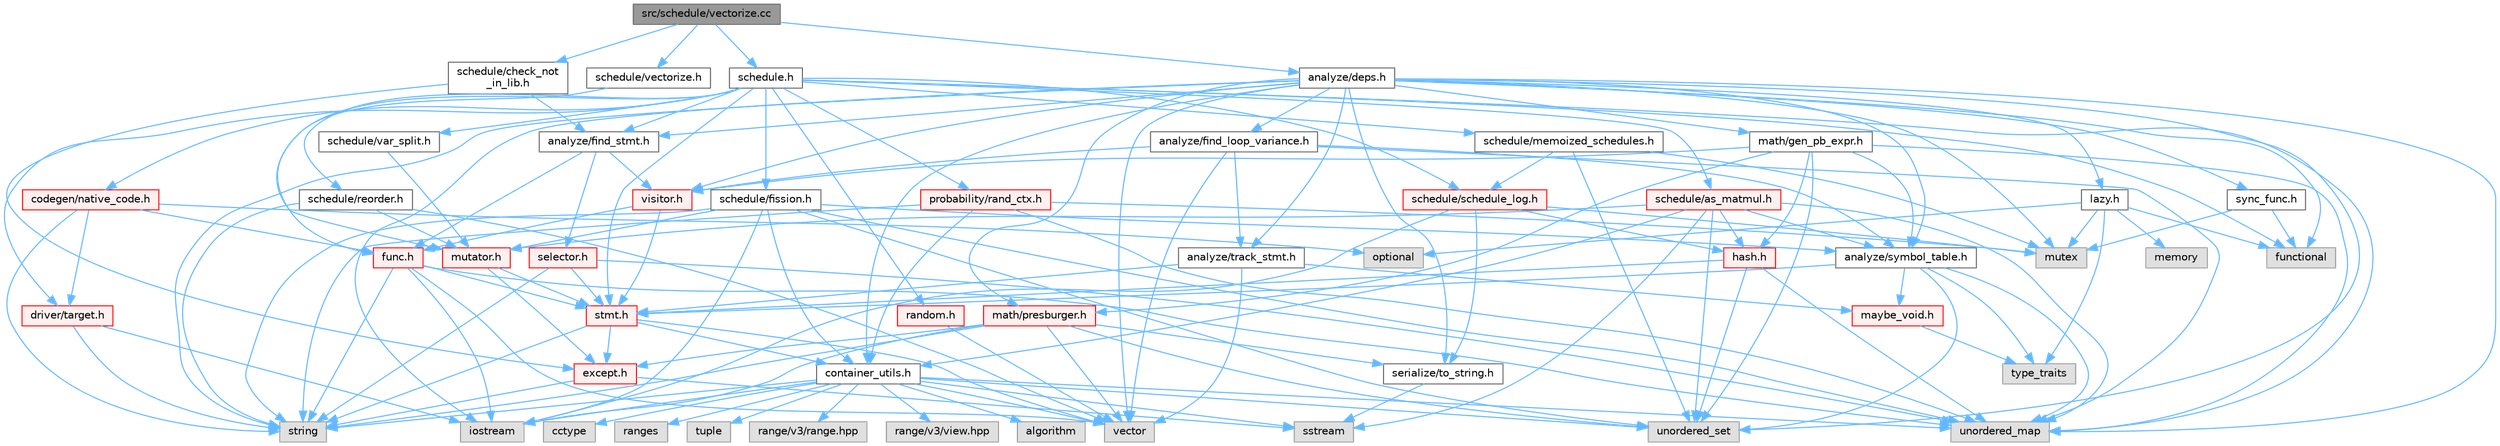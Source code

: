 digraph "src/schedule/vectorize.cc"
{
 // LATEX_PDF_SIZE
  bgcolor="transparent";
  edge [fontname=Helvetica,fontsize=10,labelfontname=Helvetica,labelfontsize=10];
  node [fontname=Helvetica,fontsize=10,shape=box,height=0.2,width=0.4];
  Node1 [label="src/schedule/vectorize.cc",height=0.2,width=0.4,color="gray40", fillcolor="grey60", style="filled", fontcolor="black",tooltip=" "];
  Node1 -> Node2 [color="steelblue1",style="solid"];
  Node2 [label="analyze/deps.h",height=0.2,width=0.4,color="grey40", fillcolor="white", style="filled",URL="$deps_8h.html",tooltip=" "];
  Node2 -> Node3 [color="steelblue1",style="solid"];
  Node3 [label="functional",height=0.2,width=0.4,color="grey60", fillcolor="#E0E0E0", style="filled",tooltip=" "];
  Node2 -> Node4 [color="steelblue1",style="solid"];
  Node4 [label="iostream",height=0.2,width=0.4,color="grey60", fillcolor="#E0E0E0", style="filled",tooltip=" "];
  Node2 -> Node5 [color="steelblue1",style="solid"];
  Node5 [label="mutex",height=0.2,width=0.4,color="grey60", fillcolor="#E0E0E0", style="filled",tooltip=" "];
  Node2 -> Node6 [color="steelblue1",style="solid"];
  Node6 [label="string",height=0.2,width=0.4,color="grey60", fillcolor="#E0E0E0", style="filled",tooltip=" "];
  Node2 -> Node7 [color="steelblue1",style="solid"];
  Node7 [label="unordered_map",height=0.2,width=0.4,color="grey60", fillcolor="#E0E0E0", style="filled",tooltip=" "];
  Node2 -> Node8 [color="steelblue1",style="solid"];
  Node8 [label="unordered_set",height=0.2,width=0.4,color="grey60", fillcolor="#E0E0E0", style="filled",tooltip=" "];
  Node2 -> Node9 [color="steelblue1",style="solid"];
  Node9 [label="vector",height=0.2,width=0.4,color="grey60", fillcolor="#E0E0E0", style="filled",tooltip=" "];
  Node2 -> Node10 [color="steelblue1",style="solid"];
  Node10 [label="analyze/find_loop_variance.h",height=0.2,width=0.4,color="grey40", fillcolor="white", style="filled",URL="$find__loop__variance_8h.html",tooltip=" "];
  Node10 -> Node7 [color="steelblue1",style="solid"];
  Node10 -> Node9 [color="steelblue1",style="solid"];
  Node10 -> Node11 [color="steelblue1",style="solid"];
  Node11 [label="analyze/symbol_table.h",height=0.2,width=0.4,color="grey40", fillcolor="white", style="filled",URL="$symbol__table_8h.html",tooltip=" "];
  Node11 -> Node12 [color="steelblue1",style="solid"];
  Node12 [label="type_traits",height=0.2,width=0.4,color="grey60", fillcolor="#E0E0E0", style="filled",tooltip=" "];
  Node11 -> Node7 [color="steelblue1",style="solid"];
  Node11 -> Node8 [color="steelblue1",style="solid"];
  Node11 -> Node13 [color="steelblue1",style="solid"];
  Node13 [label="maybe_void.h",height=0.2,width=0.4,color="red", fillcolor="#FFF0F0", style="filled",URL="$maybe__void_8h.html",tooltip=" "];
  Node13 -> Node12 [color="steelblue1",style="solid"];
  Node11 -> Node15 [color="steelblue1",style="solid"];
  Node15 [label="stmt.h",height=0.2,width=0.4,color="red", fillcolor="#FFF0F0", style="filled",URL="$stmt_8h.html",tooltip=" "];
  Node15 -> Node6 [color="steelblue1",style="solid"];
  Node15 -> Node9 [color="steelblue1",style="solid"];
  Node15 -> Node36 [color="steelblue1",style="solid"];
  Node36 [label="container_utils.h",height=0.2,width=0.4,color="grey40", fillcolor="white", style="filled",URL="$container__utils_8h.html",tooltip=" "];
  Node36 -> Node37 [color="steelblue1",style="solid"];
  Node37 [label="algorithm",height=0.2,width=0.4,color="grey60", fillcolor="#E0E0E0", style="filled",tooltip=" "];
  Node36 -> Node38 [color="steelblue1",style="solid"];
  Node38 [label="cctype",height=0.2,width=0.4,color="grey60", fillcolor="#E0E0E0", style="filled",tooltip=" "];
  Node36 -> Node4 [color="steelblue1",style="solid"];
  Node36 -> Node39 [color="steelblue1",style="solid"];
  Node39 [label="ranges",height=0.2,width=0.4,color="grey60", fillcolor="#E0E0E0", style="filled",tooltip=" "];
  Node36 -> Node30 [color="steelblue1",style="solid"];
  Node30 [label="sstream",height=0.2,width=0.4,color="grey60", fillcolor="#E0E0E0", style="filled",tooltip=" "];
  Node36 -> Node6 [color="steelblue1",style="solid"];
  Node36 -> Node40 [color="steelblue1",style="solid"];
  Node40 [label="tuple",height=0.2,width=0.4,color="grey60", fillcolor="#E0E0E0", style="filled",tooltip=" "];
  Node36 -> Node7 [color="steelblue1",style="solid"];
  Node36 -> Node8 [color="steelblue1",style="solid"];
  Node36 -> Node9 [color="steelblue1",style="solid"];
  Node36 -> Node41 [color="steelblue1",style="solid"];
  Node41 [label="range/v3/range.hpp",height=0.2,width=0.4,color="grey60", fillcolor="#E0E0E0", style="filled",tooltip=" "];
  Node36 -> Node42 [color="steelblue1",style="solid"];
  Node42 [label="range/v3/view.hpp",height=0.2,width=0.4,color="grey60", fillcolor="#E0E0E0", style="filled",tooltip=" "];
  Node15 -> Node29 [color="steelblue1",style="solid"];
  Node29 [label="except.h",height=0.2,width=0.4,color="red", fillcolor="#FFF0F0", style="filled",URL="$except_8h.html",tooltip=" "];
  Node29 -> Node30 [color="steelblue1",style="solid"];
  Node29 -> Node6 [color="steelblue1",style="solid"];
  Node10 -> Node53 [color="steelblue1",style="solid"];
  Node53 [label="analyze/track_stmt.h",height=0.2,width=0.4,color="grey40", fillcolor="white", style="filled",URL="$track__stmt_8h.html",tooltip=" "];
  Node53 -> Node9 [color="steelblue1",style="solid"];
  Node53 -> Node13 [color="steelblue1",style="solid"];
  Node53 -> Node15 [color="steelblue1",style="solid"];
  Node10 -> Node54 [color="steelblue1",style="solid"];
  Node54 [label="visitor.h",height=0.2,width=0.4,color="red", fillcolor="#FFF0F0", style="filled",URL="$visitor_8h.html",tooltip=" "];
  Node54 -> Node58 [color="steelblue1",style="solid"];
  Node58 [label="func.h",height=0.2,width=0.4,color="red", fillcolor="#FFF0F0", style="filled",URL="$func_8h.html",tooltip=" "];
  Node58 -> Node4 [color="steelblue1",style="solid"];
  Node58 -> Node6 [color="steelblue1",style="solid"];
  Node58 -> Node7 [color="steelblue1",style="solid"];
  Node58 -> Node9 [color="steelblue1",style="solid"];
  Node58 -> Node15 [color="steelblue1",style="solid"];
  Node54 -> Node15 [color="steelblue1",style="solid"];
  Node2 -> Node64 [color="steelblue1",style="solid"];
  Node64 [label="analyze/find_stmt.h",height=0.2,width=0.4,color="grey40", fillcolor="white", style="filled",URL="$find__stmt_8h.html",tooltip=" "];
  Node64 -> Node58 [color="steelblue1",style="solid"];
  Node64 -> Node65 [color="steelblue1",style="solid"];
  Node65 [label="selector.h",height=0.2,width=0.4,color="red", fillcolor="#FFF0F0", style="filled",URL="$selector_8h.html",tooltip=" "];
  Node65 -> Node6 [color="steelblue1",style="solid"];
  Node65 -> Node7 [color="steelblue1",style="solid"];
  Node65 -> Node15 [color="steelblue1",style="solid"];
  Node64 -> Node54 [color="steelblue1",style="solid"];
  Node2 -> Node11 [color="steelblue1",style="solid"];
  Node2 -> Node53 [color="steelblue1",style="solid"];
  Node2 -> Node36 [color="steelblue1",style="solid"];
  Node2 -> Node66 [color="steelblue1",style="solid"];
  Node66 [label="lazy.h",height=0.2,width=0.4,color="grey40", fillcolor="white", style="filled",URL="$lazy_8h.html",tooltip=" "];
  Node66 -> Node3 [color="steelblue1",style="solid"];
  Node66 -> Node25 [color="steelblue1",style="solid"];
  Node25 [label="memory",height=0.2,width=0.4,color="grey60", fillcolor="#E0E0E0", style="filled",tooltip=" "];
  Node66 -> Node5 [color="steelblue1",style="solid"];
  Node66 -> Node18 [color="steelblue1",style="solid"];
  Node18 [label="optional",height=0.2,width=0.4,color="grey60", fillcolor="#E0E0E0", style="filled",tooltip=" "];
  Node66 -> Node12 [color="steelblue1",style="solid"];
  Node2 -> Node67 [color="steelblue1",style="solid"];
  Node67 [label="math/gen_pb_expr.h",height=0.2,width=0.4,color="grey40", fillcolor="white", style="filled",URL="$gen__pb__expr_8h.html",tooltip=" "];
  Node67 -> Node7 [color="steelblue1",style="solid"];
  Node67 -> Node8 [color="steelblue1",style="solid"];
  Node67 -> Node11 [color="steelblue1",style="solid"];
  Node67 -> Node68 [color="steelblue1",style="solid"];
  Node68 [label="hash.h",height=0.2,width=0.4,color="red", fillcolor="#FFF0F0", style="filled",URL="$hash_8h.html",tooltip=" "];
  Node68 -> Node7 [color="steelblue1",style="solid"];
  Node68 -> Node8 [color="steelblue1",style="solid"];
  Node68 -> Node15 [color="steelblue1",style="solid"];
  Node67 -> Node69 [color="steelblue1",style="solid"];
  Node69 [label="math/presburger.h",height=0.2,width=0.4,color="red", fillcolor="#FFF0F0", style="filled",URL="$presburger_8h.html",tooltip=" "];
  Node69 -> Node4 [color="steelblue1",style="solid"];
  Node69 -> Node6 [color="steelblue1",style="solid"];
  Node69 -> Node8 [color="steelblue1",style="solid"];
  Node69 -> Node9 [color="steelblue1",style="solid"];
  Node69 -> Node29 [color="steelblue1",style="solid"];
  Node69 -> Node32 [color="steelblue1",style="solid"];
  Node32 [label="serialize/to_string.h",height=0.2,width=0.4,color="grey40", fillcolor="white", style="filled",URL="$to__string_8h.html",tooltip=" "];
  Node32 -> Node30 [color="steelblue1",style="solid"];
  Node67 -> Node54 [color="steelblue1",style="solid"];
  Node2 -> Node69 [color="steelblue1",style="solid"];
  Node2 -> Node32 [color="steelblue1",style="solid"];
  Node2 -> Node86 [color="steelblue1",style="solid"];
  Node86 [label="sync_func.h",height=0.2,width=0.4,color="grey40", fillcolor="white", style="filled",URL="$sync__func_8h.html",tooltip=" "];
  Node86 -> Node3 [color="steelblue1",style="solid"];
  Node86 -> Node5 [color="steelblue1",style="solid"];
  Node2 -> Node54 [color="steelblue1",style="solid"];
  Node1 -> Node87 [color="steelblue1",style="solid"];
  Node87 [label="schedule.h",height=0.2,width=0.4,color="grey40", fillcolor="white", style="filled",URL="$schedule_8h.html",tooltip=" "];
  Node87 -> Node3 [color="steelblue1",style="solid"];
  Node87 -> Node7 [color="steelblue1",style="solid"];
  Node87 -> Node64 [color="steelblue1",style="solid"];
  Node87 -> Node88 [color="steelblue1",style="solid"];
  Node88 [label="codegen/native_code.h",height=0.2,width=0.4,color="red", fillcolor="#FFF0F0", style="filled",URL="$native__code_8h.html",tooltip=" "];
  Node88 -> Node18 [color="steelblue1",style="solid"];
  Node88 -> Node6 [color="steelblue1",style="solid"];
  Node88 -> Node62 [color="steelblue1",style="solid"];
  Node62 [label="driver/target.h",height=0.2,width=0.4,color="red", fillcolor="#FFF0F0", style="filled",URL="$target_8h.html",tooltip=" "];
  Node62 -> Node4 [color="steelblue1",style="solid"];
  Node62 -> Node6 [color="steelblue1",style="solid"];
  Node88 -> Node58 [color="steelblue1",style="solid"];
  Node87 -> Node62 [color="steelblue1",style="solid"];
  Node87 -> Node58 [color="steelblue1",style="solid"];
  Node87 -> Node89 [color="steelblue1",style="solid"];
  Node89 [label="probability/rand_ctx.h",height=0.2,width=0.4,color="red", fillcolor="#FFF0F0", style="filled",URL="$rand__ctx_8h.html",tooltip=" "];
  Node89 -> Node5 [color="steelblue1",style="solid"];
  Node89 -> Node6 [color="steelblue1",style="solid"];
  Node89 -> Node7 [color="steelblue1",style="solid"];
  Node89 -> Node36 [color="steelblue1",style="solid"];
  Node87 -> Node98 [color="steelblue1",style="solid"];
  Node98 [label="random.h",height=0.2,width=0.4,color="red", fillcolor="#FFF0F0", style="filled",URL="$random_8h.html",tooltip=" "];
  Node98 -> Node9 [color="steelblue1",style="solid"];
  Node87 -> Node99 [color="steelblue1",style="solid"];
  Node99 [label="schedule/as_matmul.h",height=0.2,width=0.4,color="red", fillcolor="#FFF0F0", style="filled",URL="$as__matmul_8h.html",tooltip=" "];
  Node99 -> Node30 [color="steelblue1",style="solid"];
  Node99 -> Node7 [color="steelblue1",style="solid"];
  Node99 -> Node8 [color="steelblue1",style="solid"];
  Node99 -> Node11 [color="steelblue1",style="solid"];
  Node99 -> Node36 [color="steelblue1",style="solid"];
  Node99 -> Node68 [color="steelblue1",style="solid"];
  Node99 -> Node104 [color="steelblue1",style="solid"];
  Node104 [label="mutator.h",height=0.2,width=0.4,color="red", fillcolor="#FFF0F0", style="filled",URL="$mutator_8h.html",tooltip=" "];
  Node104 -> Node29 [color="steelblue1",style="solid"];
  Node104 -> Node15 [color="steelblue1",style="solid"];
  Node87 -> Node105 [color="steelblue1",style="solid"];
  Node105 [label="schedule/fission.h",height=0.2,width=0.4,color="grey40", fillcolor="white", style="filled",URL="$fission_8h.html",tooltip=" "];
  Node105 -> Node4 [color="steelblue1",style="solid"];
  Node105 -> Node6 [color="steelblue1",style="solid"];
  Node105 -> Node7 [color="steelblue1",style="solid"];
  Node105 -> Node8 [color="steelblue1",style="solid"];
  Node105 -> Node11 [color="steelblue1",style="solid"];
  Node105 -> Node36 [color="steelblue1",style="solid"];
  Node105 -> Node104 [color="steelblue1",style="solid"];
  Node87 -> Node106 [color="steelblue1",style="solid"];
  Node106 [label="schedule/memoized_schedules.h",height=0.2,width=0.4,color="grey40", fillcolor="white", style="filled",URL="$memoized__schedules_8h.html",tooltip=" "];
  Node106 -> Node5 [color="steelblue1",style="solid"];
  Node106 -> Node8 [color="steelblue1",style="solid"];
  Node106 -> Node107 [color="steelblue1",style="solid"];
  Node107 [label="schedule/schedule_log.h",height=0.2,width=0.4,color="red", fillcolor="#FFF0F0", style="filled",URL="$schedule__log_8h.html",tooltip=" "];
  Node107 -> Node4 [color="steelblue1",style="solid"];
  Node107 -> Node5 [color="steelblue1",style="solid"];
  Node107 -> Node68 [color="steelblue1",style="solid"];
  Node107 -> Node32 [color="steelblue1",style="solid"];
  Node87 -> Node109 [color="steelblue1",style="solid"];
  Node109 [label="schedule/reorder.h",height=0.2,width=0.4,color="grey40", fillcolor="white", style="filled",URL="$reorder_8h.html",tooltip=" "];
  Node109 -> Node6 [color="steelblue1",style="solid"];
  Node109 -> Node9 [color="steelblue1",style="solid"];
  Node109 -> Node104 [color="steelblue1",style="solid"];
  Node87 -> Node107 [color="steelblue1",style="solid"];
  Node87 -> Node110 [color="steelblue1",style="solid"];
  Node110 [label="schedule/var_split.h",height=0.2,width=0.4,color="grey40", fillcolor="white", style="filled",URL="$var__split_8h.html",tooltip=" "];
  Node110 -> Node104 [color="steelblue1",style="solid"];
  Node87 -> Node15 [color="steelblue1",style="solid"];
  Node1 -> Node111 [color="steelblue1",style="solid"];
  Node111 [label="schedule/check_not\l_in_lib.h",height=0.2,width=0.4,color="grey40", fillcolor="white", style="filled",URL="$check__not__in__lib_8h.html",tooltip=" "];
  Node111 -> Node64 [color="steelblue1",style="solid"];
  Node111 -> Node29 [color="steelblue1",style="solid"];
  Node1 -> Node112 [color="steelblue1",style="solid"];
  Node112 [label="schedule/vectorize.h",height=0.2,width=0.4,color="grey40", fillcolor="white", style="filled",URL="$vectorize_8h.html",tooltip=" "];
  Node112 -> Node104 [color="steelblue1",style="solid"];
}
